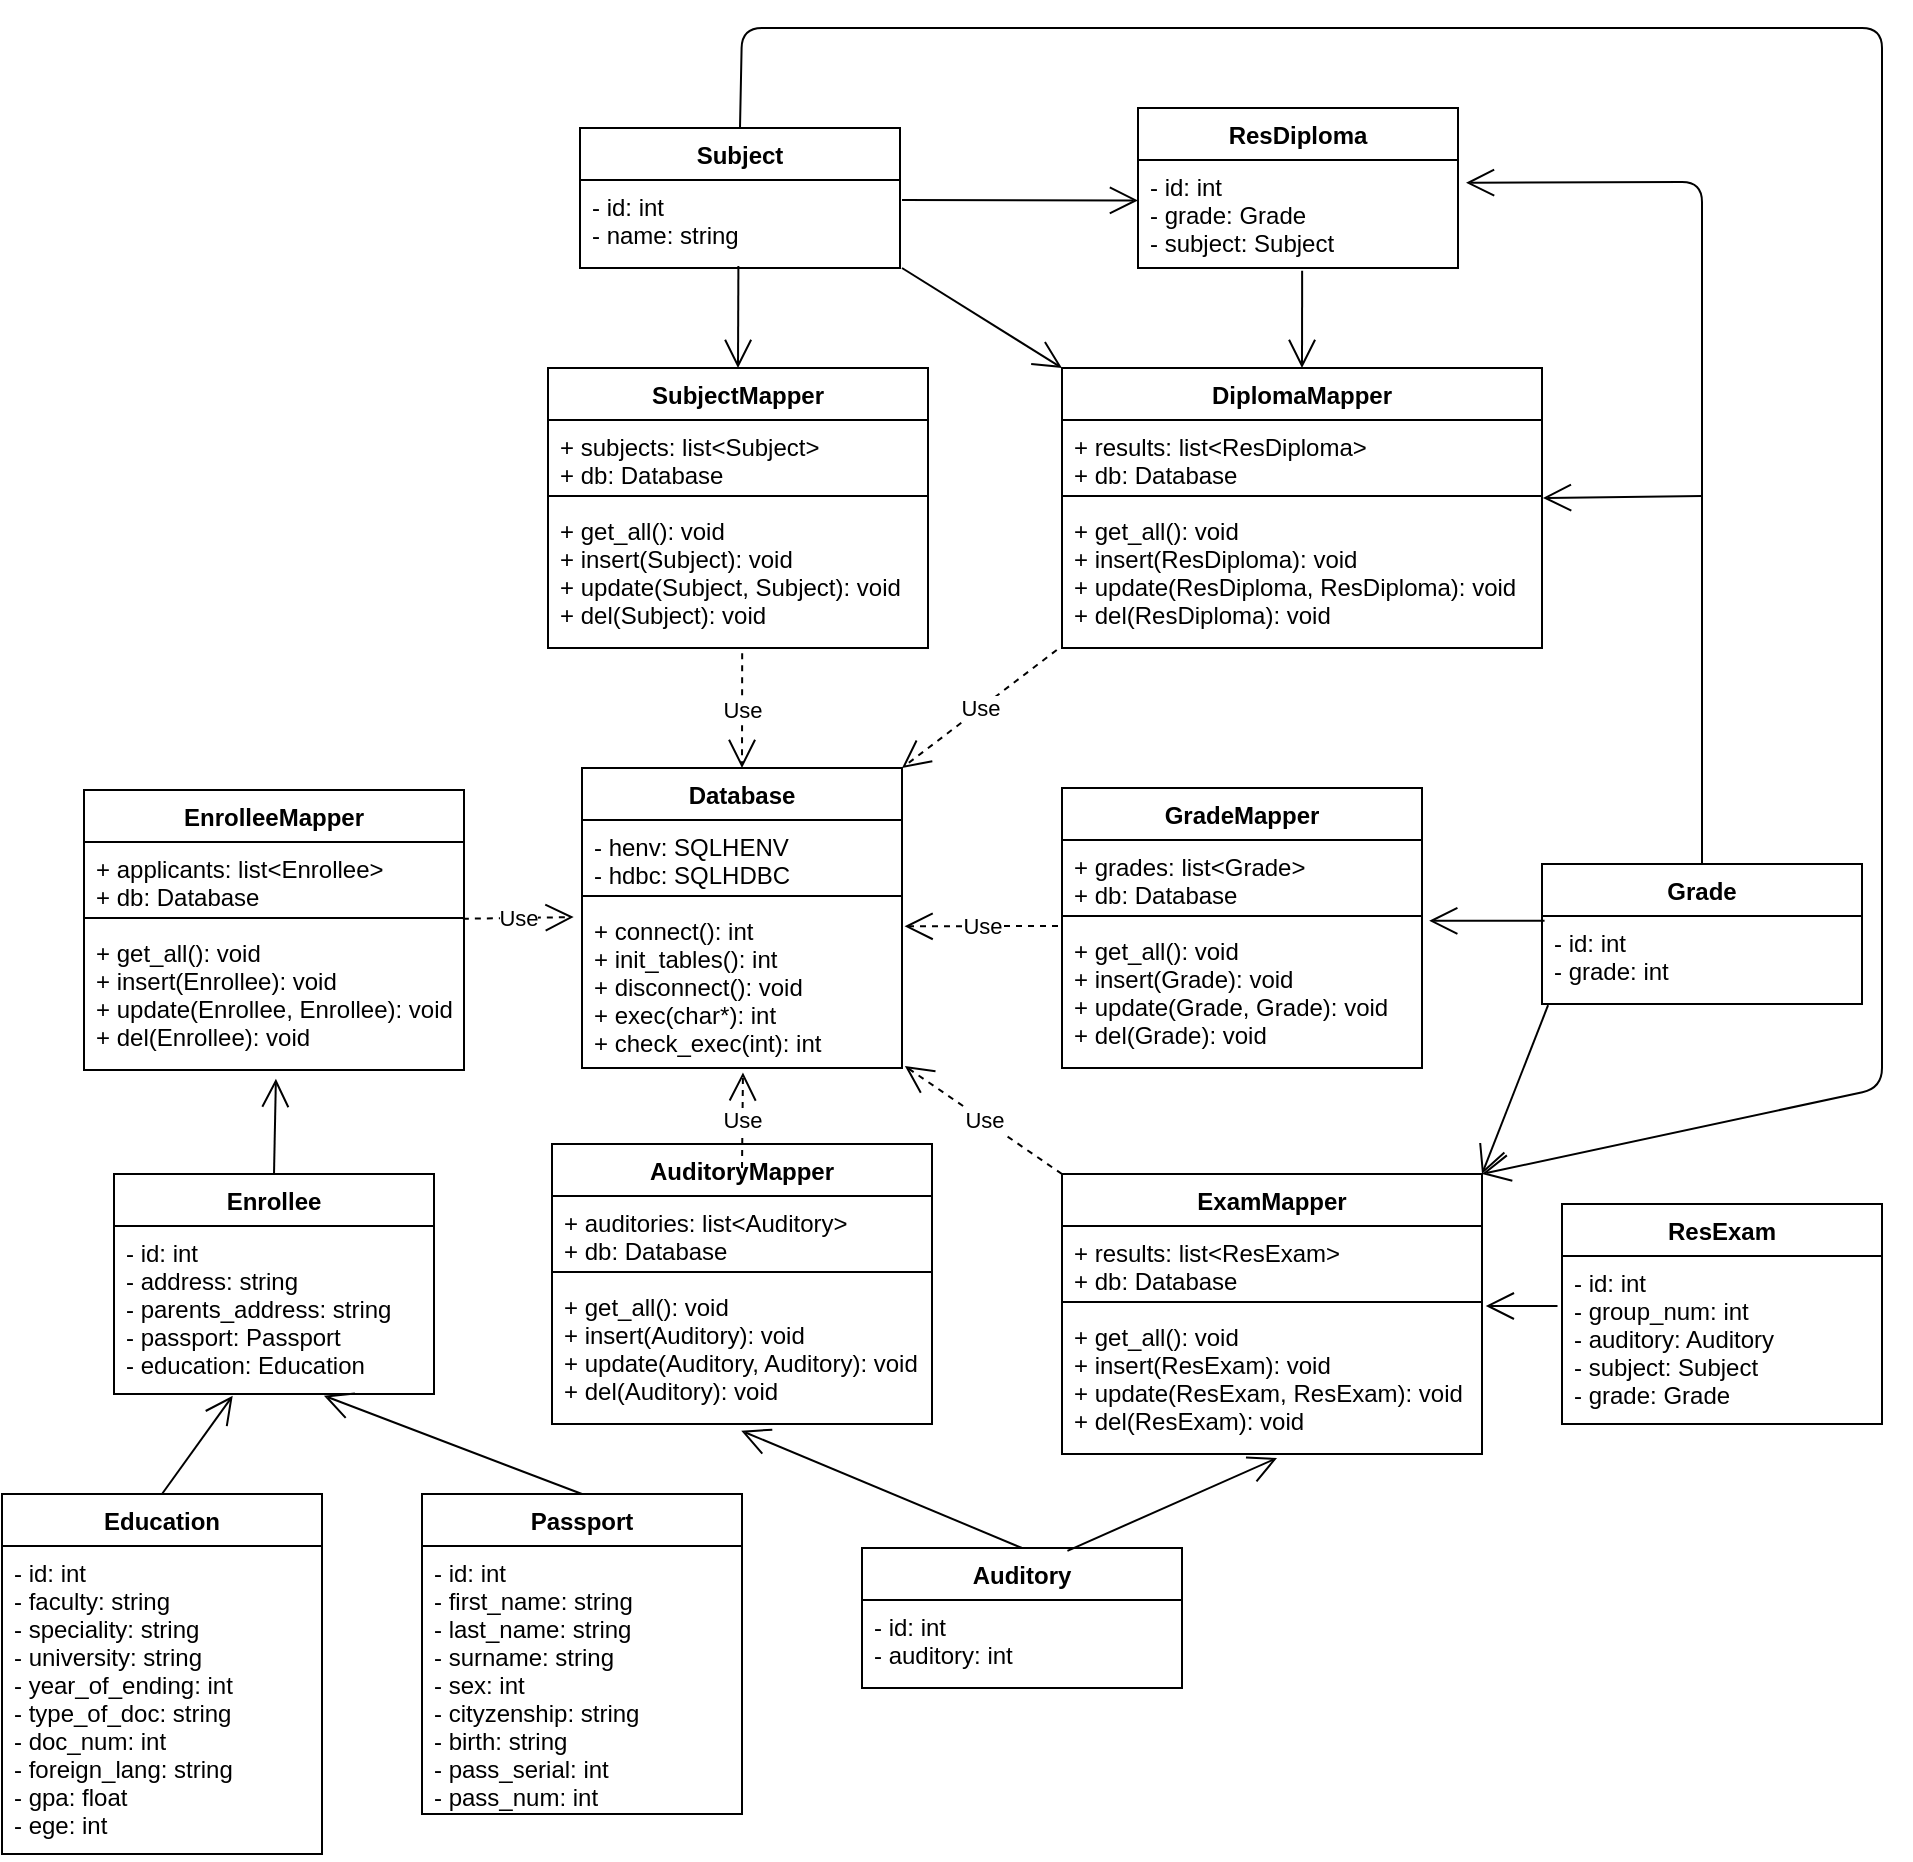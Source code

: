 <mxfile>
    <diagram id="qiJknRpX98F6hFCMzvM_" name="Страница 1">
        <mxGraphModel dx="1068" dy="1740" grid="1" gridSize="10" guides="1" tooltips="1" connect="1" arrows="1" fold="1" page="1" pageScale="1" pageWidth="827" pageHeight="1169" math="0" shadow="0">
            <root>
                <mxCell id="0"/>
                <mxCell id="1" parent="0"/>
                <mxCell id="2" value="Grade" style="swimlane;fontStyle=1;align=center;verticalAlign=top;childLayout=stackLayout;horizontal=1;startSize=26;horizontalStack=0;resizeParent=1;resizeParentMax=0;resizeLast=0;collapsible=1;marginBottom=0;" parent="1" vertex="1">
                    <mxGeometry x="780" y="298" width="160" height="70" as="geometry"/>
                </mxCell>
                <mxCell id="3" value="- id: int&#10;- grade: int" style="text;strokeColor=none;fillColor=none;align=left;verticalAlign=top;spacingLeft=4;spacingRight=4;overflow=hidden;rotatable=0;points=[[0,0.5],[1,0.5]];portConstraint=eastwest;" parent="2" vertex="1">
                    <mxGeometry y="26" width="160" height="44" as="geometry"/>
                </mxCell>
                <mxCell id="6" value="GradeMapper" style="swimlane;fontStyle=1;align=center;verticalAlign=top;childLayout=stackLayout;horizontal=1;startSize=26;horizontalStack=0;resizeParent=1;resizeParentMax=0;resizeLast=0;collapsible=1;marginBottom=0;" parent="1" vertex="1">
                    <mxGeometry x="540" y="260" width="180" height="140" as="geometry"/>
                </mxCell>
                <mxCell id="7" value="+ grades: list&lt;Grade&gt;&#10;+ db: Database" style="text;strokeColor=none;fillColor=none;align=left;verticalAlign=top;spacingLeft=4;spacingRight=4;overflow=hidden;rotatable=0;points=[[0,0.5],[1,0.5]];portConstraint=eastwest;" parent="6" vertex="1">
                    <mxGeometry y="26" width="180" height="34" as="geometry"/>
                </mxCell>
                <mxCell id="8" value="" style="line;strokeWidth=1;fillColor=none;align=left;verticalAlign=middle;spacingTop=-1;spacingLeft=3;spacingRight=3;rotatable=0;labelPosition=right;points=[];portConstraint=eastwest;strokeColor=inherit;" parent="6" vertex="1">
                    <mxGeometry y="60" width="180" height="8" as="geometry"/>
                </mxCell>
                <mxCell id="9" value="+ get_all(): void&#10;+ insert(Grade): void&#10;+ update(Grade, Grade): void&#10;+ del(Grade): void" style="text;strokeColor=none;fillColor=none;align=left;verticalAlign=top;spacingLeft=4;spacingRight=4;overflow=hidden;rotatable=0;points=[[0,0.5],[1,0.5]];portConstraint=eastwest;" parent="6" vertex="1">
                    <mxGeometry y="68" width="180" height="72" as="geometry"/>
                </mxCell>
                <mxCell id="10" value="Database" style="swimlane;fontStyle=1;align=center;verticalAlign=top;childLayout=stackLayout;horizontal=1;startSize=26;horizontalStack=0;resizeParent=1;resizeParentMax=0;resizeLast=0;collapsible=1;marginBottom=0;" parent="1" vertex="1">
                    <mxGeometry x="300" y="250" width="160" height="150" as="geometry"/>
                </mxCell>
                <mxCell id="11" value="- henv: SQLHENV&#10;- hdbc: SQLHDBC" style="text;strokeColor=none;fillColor=none;align=left;verticalAlign=top;spacingLeft=4;spacingRight=4;overflow=hidden;rotatable=0;points=[[0,0.5],[1,0.5]];portConstraint=eastwest;" parent="10" vertex="1">
                    <mxGeometry y="26" width="160" height="34" as="geometry"/>
                </mxCell>
                <mxCell id="12" value="" style="line;strokeWidth=1;fillColor=none;align=left;verticalAlign=middle;spacingTop=-1;spacingLeft=3;spacingRight=3;rotatable=0;labelPosition=right;points=[];portConstraint=eastwest;strokeColor=inherit;" parent="10" vertex="1">
                    <mxGeometry y="60" width="160" height="8" as="geometry"/>
                </mxCell>
                <mxCell id="13" value="+ connect(): int&#10;+ init_tables(): int&#10;+ disconnect(): void&#10;+ exec(char*): int&#10;+ check_exec(int): int" style="text;strokeColor=none;fillColor=none;align=left;verticalAlign=top;spacingLeft=4;spacingRight=4;overflow=hidden;rotatable=0;points=[[0,0.5],[1,0.5]];portConstraint=eastwest;" parent="10" vertex="1">
                    <mxGeometry y="68" width="160" height="82" as="geometry"/>
                </mxCell>
                <mxCell id="20" value="Use" style="endArrow=open;endSize=12;dashed=1;html=1;entryX=1.008;entryY=0.124;entryDx=0;entryDy=0;entryPerimeter=0;" parent="1" edge="1">
                    <mxGeometry width="160" relative="1" as="geometry">
                        <mxPoint x="538" y="329" as="sourcePoint"/>
                        <mxPoint x="461.28" y="329.168" as="targetPoint"/>
                    </mxGeometry>
                </mxCell>
                <mxCell id="21" value="" style="endArrow=open;endFill=1;endSize=12;html=1;exitX=0.008;exitY=0.055;exitDx=0;exitDy=0;exitPerimeter=0;entryX=1.02;entryY=-0.022;entryDx=0;entryDy=0;entryPerimeter=0;" parent="1" source="3" target="9" edge="1">
                    <mxGeometry width="160" relative="1" as="geometry">
                        <mxPoint x="600" y="310" as="sourcePoint"/>
                        <mxPoint x="760" y="310" as="targetPoint"/>
                    </mxGeometry>
                </mxCell>
                <mxCell id="22" value="Auditory" style="swimlane;fontStyle=1;align=center;verticalAlign=top;childLayout=stackLayout;horizontal=1;startSize=26;horizontalStack=0;resizeParent=1;resizeParentMax=0;resizeLast=0;collapsible=1;marginBottom=0;" parent="1" vertex="1">
                    <mxGeometry x="440" y="640" width="160" height="70" as="geometry"/>
                </mxCell>
                <mxCell id="23" value="- id: int&#10;- auditory: int" style="text;strokeColor=none;fillColor=none;align=left;verticalAlign=top;spacingLeft=4;spacingRight=4;overflow=hidden;rotatable=0;points=[[0,0.5],[1,0.5]];portConstraint=eastwest;" parent="22" vertex="1">
                    <mxGeometry y="26" width="160" height="44" as="geometry"/>
                </mxCell>
                <mxCell id="24" value="AuditoryMapper" style="swimlane;fontStyle=1;align=center;verticalAlign=top;childLayout=stackLayout;horizontal=1;startSize=26;horizontalStack=0;resizeParent=1;resizeParentMax=0;resizeLast=0;collapsible=1;marginBottom=0;" parent="1" vertex="1">
                    <mxGeometry x="285" y="438" width="190" height="140" as="geometry"/>
                </mxCell>
                <mxCell id="25" value="+ auditories: list&lt;Auditory&gt;&#10;+ db: Database" style="text;strokeColor=none;fillColor=none;align=left;verticalAlign=top;spacingLeft=4;spacingRight=4;overflow=hidden;rotatable=0;points=[[0,0.5],[1,0.5]];portConstraint=eastwest;" parent="24" vertex="1">
                    <mxGeometry y="26" width="190" height="34" as="geometry"/>
                </mxCell>
                <mxCell id="26" value="" style="line;strokeWidth=1;fillColor=none;align=left;verticalAlign=middle;spacingTop=-1;spacingLeft=3;spacingRight=3;rotatable=0;labelPosition=right;points=[];portConstraint=eastwest;strokeColor=inherit;" parent="24" vertex="1">
                    <mxGeometry y="60" width="190" height="8" as="geometry"/>
                </mxCell>
                <mxCell id="27" value="+ get_all(): void&#10;+ insert(Auditory): void&#10;+ update(Auditory, Auditory): void&#10;+ del(Auditory): void" style="text;strokeColor=none;fillColor=none;align=left;verticalAlign=top;spacingLeft=4;spacingRight=4;overflow=hidden;rotatable=0;points=[[0,0.5],[1,0.5]];portConstraint=eastwest;" parent="24" vertex="1">
                    <mxGeometry y="68" width="190" height="72" as="geometry"/>
                </mxCell>
                <mxCell id="31" value="DiplomaMapper" style="swimlane;fontStyle=1;align=center;verticalAlign=top;childLayout=stackLayout;horizontal=1;startSize=26;horizontalStack=0;resizeParent=1;resizeParentMax=0;resizeLast=0;collapsible=1;marginBottom=0;" parent="1" vertex="1">
                    <mxGeometry x="540" y="50" width="240" height="140" as="geometry"/>
                </mxCell>
                <mxCell id="32" value="+ results: list&lt;ResDiploma&gt;&#10;+ db: Database" style="text;strokeColor=none;fillColor=none;align=left;verticalAlign=top;spacingLeft=4;spacingRight=4;overflow=hidden;rotatable=0;points=[[0,0.5],[1,0.5]];portConstraint=eastwest;" parent="31" vertex="1">
                    <mxGeometry y="26" width="240" height="34" as="geometry"/>
                </mxCell>
                <mxCell id="33" value="" style="line;strokeWidth=1;fillColor=none;align=left;verticalAlign=middle;spacingTop=-1;spacingLeft=3;spacingRight=3;rotatable=0;labelPosition=right;points=[];portConstraint=eastwest;strokeColor=inherit;" parent="31" vertex="1">
                    <mxGeometry y="60" width="240" height="8" as="geometry"/>
                </mxCell>
                <mxCell id="34" value="+ get_all(): void&#10;+ insert(ResDiploma): void&#10;+ update(ResDiploma, ResDiploma): void&#10;+ del(ResDiploma): void" style="text;strokeColor=none;fillColor=none;align=left;verticalAlign=top;spacingLeft=4;spacingRight=4;overflow=hidden;rotatable=0;points=[[0,0.5],[1,0.5]];portConstraint=eastwest;" parent="31" vertex="1">
                    <mxGeometry y="68" width="240" height="72" as="geometry"/>
                </mxCell>
                <mxCell id="35" value="Use" style="endArrow=open;endSize=12;dashed=1;html=1;entryX=1;entryY=0;entryDx=0;entryDy=0;exitX=-0.011;exitY=1.014;exitDx=0;exitDy=0;exitPerimeter=0;" parent="1" source="34" target="10" edge="1">
                    <mxGeometry width="160" relative="1" as="geometry">
                        <mxPoint x="500.36" y="201.008" as="sourcePoint"/>
                        <mxPoint x="500" y="260" as="targetPoint"/>
                    </mxGeometry>
                </mxCell>
                <mxCell id="36" value="ResDiploma" style="swimlane;fontStyle=1;align=center;verticalAlign=top;childLayout=stackLayout;horizontal=1;startSize=26;horizontalStack=0;resizeParent=1;resizeParentMax=0;resizeLast=0;collapsible=1;marginBottom=0;" parent="1" vertex="1">
                    <mxGeometry x="578" y="-80" width="160" height="80" as="geometry"/>
                </mxCell>
                <mxCell id="37" value="- id: int&#10;- grade: Grade&#10;- subject: Subject" style="text;strokeColor=none;fillColor=none;align=left;verticalAlign=top;spacingLeft=4;spacingRight=4;overflow=hidden;rotatable=0;points=[[0,0.5],[1,0.5]];portConstraint=eastwest;" parent="36" vertex="1">
                    <mxGeometry y="26" width="160" height="54" as="geometry"/>
                </mxCell>
                <mxCell id="38" value="" style="endArrow=open;endFill=1;endSize=12;html=1;entryX=0.5;entryY=0;entryDx=0;entryDy=0;exitX=0.513;exitY=1.026;exitDx=0;exitDy=0;exitPerimeter=0;" parent="1" source="37" target="31" edge="1">
                    <mxGeometry width="160" relative="1" as="geometry">
                        <mxPoint x="659.86" y="0.002" as="sourcePoint"/>
                        <mxPoint x="659.5" y="47.01" as="targetPoint"/>
                    </mxGeometry>
                </mxCell>
                <mxCell id="39" value="Use" style="endArrow=open;endSize=12;dashed=1;html=1;entryX=0.503;entryY=1.027;entryDx=0;entryDy=0;entryPerimeter=0;" parent="1" target="13" edge="1">
                    <mxGeometry width="160" relative="1" as="geometry">
                        <mxPoint x="380" y="450" as="sourcePoint"/>
                        <mxPoint x="375" y="430.168" as="targetPoint"/>
                    </mxGeometry>
                </mxCell>
                <mxCell id="40" value="" style="endArrow=open;endFill=1;endSize=12;html=1;exitX=0.5;exitY=0;exitDx=0;exitDy=0;entryX=0.498;entryY=1.047;entryDx=0;entryDy=0;entryPerimeter=0;" parent="1" source="22" target="27" edge="1">
                    <mxGeometry width="160" relative="1" as="geometry">
                        <mxPoint x="376" y="630" as="sourcePoint"/>
                        <mxPoint x="420" y="590" as="targetPoint"/>
                    </mxGeometry>
                </mxCell>
                <mxCell id="41" value="SubjectMapper" style="swimlane;fontStyle=1;align=center;verticalAlign=top;childLayout=stackLayout;horizontal=1;startSize=26;horizontalStack=0;resizeParent=1;resizeParentMax=0;resizeLast=0;collapsible=1;marginBottom=0;" parent="1" vertex="1">
                    <mxGeometry x="283" y="50" width="190" height="140" as="geometry"/>
                </mxCell>
                <mxCell id="42" value="+ subjects: list&lt;Subject&gt;&#10;+ db: Database" style="text;strokeColor=none;fillColor=none;align=left;verticalAlign=top;spacingLeft=4;spacingRight=4;overflow=hidden;rotatable=0;points=[[0,0.5],[1,0.5]];portConstraint=eastwest;" parent="41" vertex="1">
                    <mxGeometry y="26" width="190" height="34" as="geometry"/>
                </mxCell>
                <mxCell id="43" value="" style="line;strokeWidth=1;fillColor=none;align=left;verticalAlign=middle;spacingTop=-1;spacingLeft=3;spacingRight=3;rotatable=0;labelPosition=right;points=[];portConstraint=eastwest;strokeColor=inherit;" parent="41" vertex="1">
                    <mxGeometry y="60" width="190" height="8" as="geometry"/>
                </mxCell>
                <mxCell id="44" value="+ get_all(): void&#10;+ insert(Subject): void&#10;+ update(Subject, Subject): void&#10;+ del(Subject): void" style="text;strokeColor=none;fillColor=none;align=left;verticalAlign=top;spacingLeft=4;spacingRight=4;overflow=hidden;rotatable=0;points=[[0,0.5],[1,0.5]];portConstraint=eastwest;fontStyle=0" parent="41" vertex="1">
                    <mxGeometry y="68" width="190" height="72" as="geometry"/>
                </mxCell>
                <mxCell id="45" value="Use" style="endArrow=open;endSize=12;dashed=1;html=1;entryX=0.5;entryY=0;entryDx=0;entryDy=0;exitX=0.511;exitY=1.036;exitDx=0;exitDy=0;exitPerimeter=0;" parent="1" source="44" target="10" edge="1">
                    <mxGeometry width="160" relative="1" as="geometry">
                        <mxPoint x="373.36" y="209.998" as="sourcePoint"/>
                        <mxPoint x="296" y="268.99" as="targetPoint"/>
                    </mxGeometry>
                </mxCell>
                <mxCell id="46" value="Subject" style="swimlane;fontStyle=1;align=center;verticalAlign=top;childLayout=stackLayout;horizontal=1;startSize=26;horizontalStack=0;resizeParent=1;resizeParentMax=0;resizeLast=0;collapsible=1;marginBottom=0;" parent="1" vertex="1">
                    <mxGeometry x="299" y="-70" width="160" height="70" as="geometry"/>
                </mxCell>
                <mxCell id="47" value="- id: int&#10;- name: string" style="text;strokeColor=none;fillColor=none;align=left;verticalAlign=top;spacingLeft=4;spacingRight=4;overflow=hidden;rotatable=0;points=[[0,0.5],[1,0.5]];portConstraint=eastwest;" parent="46" vertex="1">
                    <mxGeometry y="26" width="160" height="44" as="geometry"/>
                </mxCell>
                <mxCell id="48" value="" style="endArrow=open;endFill=1;endSize=12;html=1;entryX=0.5;entryY=0;entryDx=0;entryDy=0;exitX=0.495;exitY=0.977;exitDx=0;exitDy=0;exitPerimeter=0;" parent="1" source="47" target="41" edge="1">
                    <mxGeometry width="160" relative="1" as="geometry">
                        <mxPoint x="377.58" y="-0.996" as="sourcePoint"/>
                        <mxPoint x="377.5" y="47.6" as="targetPoint"/>
                    </mxGeometry>
                </mxCell>
                <mxCell id="49" value="" style="endArrow=open;endFill=1;endSize=12;html=1;entryX=0;entryY=0.374;entryDx=0;entryDy=0;entryPerimeter=0;" parent="1" target="37" edge="1">
                    <mxGeometry width="160" relative="1" as="geometry">
                        <mxPoint x="460" y="-34" as="sourcePoint"/>
                        <mxPoint x="388" y="60" as="targetPoint"/>
                    </mxGeometry>
                </mxCell>
                <mxCell id="51" value="" style="endArrow=open;endFill=1;endSize=12;html=1;entryX=1.025;entryY=0.211;entryDx=0;entryDy=0;entryPerimeter=0;exitX=0.5;exitY=0;exitDx=0;exitDy=0;" parent="1" source="2" target="37" edge="1">
                    <mxGeometry width="160" relative="1" as="geometry">
                        <mxPoint x="840" y="220" as="sourcePoint"/>
                        <mxPoint x="958" y="220.196" as="targetPoint"/>
                        <Array as="points">
                            <mxPoint x="860" y="-43"/>
                        </Array>
                    </mxGeometry>
                </mxCell>
                <mxCell id="52" value="" style="endArrow=open;endFill=1;endSize=12;html=1;entryX=1.002;entryY=-0.042;entryDx=0;entryDy=0;entryPerimeter=0;" parent="1" target="34" edge="1">
                    <mxGeometry width="160" relative="1" as="geometry">
                        <mxPoint x="860" y="114" as="sourcePoint"/>
                        <mxPoint x="800" y="140" as="targetPoint"/>
                    </mxGeometry>
                </mxCell>
                <mxCell id="53" value="" style="endArrow=open;endFill=1;endSize=12;html=1;entryX=0;entryY=0;entryDx=0;entryDy=0;" parent="1" target="31" edge="1">
                    <mxGeometry width="160" relative="1" as="geometry">
                        <mxPoint x="460" as="sourcePoint"/>
                        <mxPoint x="608" y="-3.804" as="targetPoint"/>
                    </mxGeometry>
                </mxCell>
                <mxCell id="54" value="Passport" style="swimlane;fontStyle=1;align=center;verticalAlign=top;childLayout=stackLayout;horizontal=1;startSize=26;horizontalStack=0;resizeParent=1;resizeParentMax=0;resizeLast=0;collapsible=1;marginBottom=0;" parent="1" vertex="1">
                    <mxGeometry x="220" y="613" width="160" height="160" as="geometry"/>
                </mxCell>
                <mxCell id="55" value="- id: int&#10;- first_name: string&#10;- last_name: string&#10;- surname: string&#10;- sex: int&#10;- cityzenship: string&#10;- birth: string&#10;- pass_serial: int&#10;- pass_num: int" style="text;strokeColor=none;fillColor=none;align=left;verticalAlign=top;spacingLeft=4;spacingRight=4;overflow=hidden;rotatable=0;points=[[0,0.5],[1,0.5]];portConstraint=eastwest;" parent="54" vertex="1">
                    <mxGeometry y="26" width="160" height="134" as="geometry"/>
                </mxCell>
                <mxCell id="56" value="Education" style="swimlane;fontStyle=1;align=center;verticalAlign=top;childLayout=stackLayout;horizontal=1;startSize=26;horizontalStack=0;resizeParent=1;resizeParentMax=0;resizeLast=0;collapsible=1;marginBottom=0;" parent="1" vertex="1">
                    <mxGeometry x="10" y="613" width="160" height="180" as="geometry"/>
                </mxCell>
                <mxCell id="57" value="- id: int&#10;- faculty: string&#10;- speciality: string&#10;- university: string&#10;- year_of_ending: int&#10;- type_of_doc: string&#10;- doc_num: int&#10;- foreign_lang: string&#10;- gpa: float&#10;- ege: int" style="text;strokeColor=none;fillColor=none;align=left;verticalAlign=top;spacingLeft=4;spacingRight=4;overflow=hidden;rotatable=0;points=[[0,0.5],[1,0.5]];portConstraint=eastwest;" parent="56" vertex="1">
                    <mxGeometry y="26" width="160" height="154" as="geometry"/>
                </mxCell>
                <mxCell id="58" value="Enrollee" style="swimlane;fontStyle=1;align=center;verticalAlign=top;childLayout=stackLayout;horizontal=1;startSize=26;horizontalStack=0;resizeParent=1;resizeParentMax=0;resizeLast=0;collapsible=1;marginBottom=0;" parent="1" vertex="1">
                    <mxGeometry x="66" y="453" width="160" height="110" as="geometry"/>
                </mxCell>
                <mxCell id="59" value="- id: int&#10;- address: string&#10;- parents_address: string&#10;- passport: Passport&#10;- education: Education" style="text;strokeColor=none;fillColor=none;align=left;verticalAlign=top;spacingLeft=4;spacingRight=4;overflow=hidden;rotatable=0;points=[[0,0.5],[1,0.5]];portConstraint=eastwest;" parent="58" vertex="1">
                    <mxGeometry y="26" width="160" height="84" as="geometry"/>
                </mxCell>
                <mxCell id="63" value="EnrolleeMapper" style="swimlane;fontStyle=1;align=center;verticalAlign=top;childLayout=stackLayout;horizontal=1;startSize=26;horizontalStack=0;resizeParent=1;resizeParentMax=0;resizeLast=0;collapsible=1;marginBottom=0;" parent="1" vertex="1">
                    <mxGeometry x="51" y="261" width="190" height="140" as="geometry"/>
                </mxCell>
                <mxCell id="64" value="+ applicants: list&lt;Enrollee&gt;&#10;+ db: Database" style="text;strokeColor=none;fillColor=none;align=left;verticalAlign=top;spacingLeft=4;spacingRight=4;overflow=hidden;rotatable=0;points=[[0,0.5],[1,0.5]];portConstraint=eastwest;" parent="63" vertex="1">
                    <mxGeometry y="26" width="190" height="34" as="geometry"/>
                </mxCell>
                <mxCell id="65" value="" style="line;strokeWidth=1;fillColor=none;align=left;verticalAlign=middle;spacingTop=-1;spacingLeft=3;spacingRight=3;rotatable=0;labelPosition=right;points=[];portConstraint=eastwest;strokeColor=inherit;" parent="63" vertex="1">
                    <mxGeometry y="60" width="190" height="8" as="geometry"/>
                </mxCell>
                <mxCell id="66" value="+ get_all(): void&#10;+ insert(Enrollee): void&#10;+ update(Enrollee, Enrollee): void&#10;+ del(Enrollee): void" style="text;strokeColor=none;fillColor=none;align=left;verticalAlign=top;spacingLeft=4;spacingRight=4;overflow=hidden;rotatable=0;points=[[0,0.5],[1,0.5]];portConstraint=eastwest;" parent="63" vertex="1">
                    <mxGeometry y="68" width="190" height="72" as="geometry"/>
                </mxCell>
                <mxCell id="67" value="Use" style="endArrow=open;endSize=12;dashed=1;html=1;exitX=0.997;exitY=-0.05;exitDx=0;exitDy=0;exitPerimeter=0;entryX=-0.026;entryY=0.08;entryDx=0;entryDy=0;entryPerimeter=0;" parent="1" source="66" target="13" edge="1">
                    <mxGeometry width="160" relative="1" as="geometry">
                        <mxPoint x="31.28" y="335.432" as="sourcePoint"/>
                        <mxPoint x="80" y="335" as="targetPoint"/>
                    </mxGeometry>
                </mxCell>
                <mxCell id="70" value="ResExam" style="swimlane;fontStyle=1;align=center;verticalAlign=top;childLayout=stackLayout;horizontal=1;startSize=26;horizontalStack=0;resizeParent=1;resizeParentMax=0;resizeLast=0;collapsible=1;marginBottom=0;" parent="1" vertex="1">
                    <mxGeometry x="790" y="468" width="160" height="110" as="geometry"/>
                </mxCell>
                <mxCell id="71" value="- id: int&#10;- group_num: int&#10;- auditory: Auditory&#10;- subject: Subject&#10;- grade: Grade" style="text;strokeColor=none;fillColor=none;align=left;verticalAlign=top;spacingLeft=4;spacingRight=4;overflow=hidden;rotatable=0;points=[[0,0.5],[1,0.5]];portConstraint=eastwest;" parent="70" vertex="1">
                    <mxGeometry y="26" width="160" height="84" as="geometry"/>
                </mxCell>
                <mxCell id="72" value="ExamMapper" style="swimlane;fontStyle=1;align=center;verticalAlign=top;childLayout=stackLayout;horizontal=1;startSize=26;horizontalStack=0;resizeParent=1;resizeParentMax=0;resizeLast=0;collapsible=1;marginBottom=0;" parent="1" vertex="1">
                    <mxGeometry x="540" y="453" width="210" height="140" as="geometry"/>
                </mxCell>
                <mxCell id="73" value="+ results: list&lt;ResExam&gt;&#10;+ db: Database" style="text;strokeColor=none;fillColor=none;align=left;verticalAlign=top;spacingLeft=4;spacingRight=4;overflow=hidden;rotatable=0;points=[[0,0.5],[1,0.5]];portConstraint=eastwest;" parent="72" vertex="1">
                    <mxGeometry y="26" width="210" height="34" as="geometry"/>
                </mxCell>
                <mxCell id="74" value="" style="line;strokeWidth=1;fillColor=none;align=left;verticalAlign=middle;spacingTop=-1;spacingLeft=3;spacingRight=3;rotatable=0;labelPosition=right;points=[];portConstraint=eastwest;strokeColor=inherit;" parent="72" vertex="1">
                    <mxGeometry y="60" width="210" height="8" as="geometry"/>
                </mxCell>
                <mxCell id="75" value="+ get_all(): void&#10;+ insert(ResExam): void&#10;+ update(ResExam, ResExam): void&#10;+ del(ResExam): void" style="text;strokeColor=none;fillColor=none;align=left;verticalAlign=top;spacingLeft=4;spacingRight=4;overflow=hidden;rotatable=0;points=[[0,0.5],[1,0.5]];portConstraint=eastwest;" parent="72" vertex="1">
                    <mxGeometry y="68" width="210" height="72" as="geometry"/>
                </mxCell>
                <mxCell id="76" value="Use" style="endArrow=open;endSize=12;dashed=1;html=1;entryX=1.009;entryY=0.988;entryDx=0;entryDy=0;entryPerimeter=0;exitX=0;exitY=0;exitDx=0;exitDy=0;" parent="1" source="72" target="13" edge="1">
                    <mxGeometry width="160" relative="1" as="geometry">
                        <mxPoint x="548" y="339" as="sourcePoint"/>
                        <mxPoint x="471.28" y="339.168" as="targetPoint"/>
                    </mxGeometry>
                </mxCell>
                <mxCell id="77" value="" style="endArrow=open;endFill=1;endSize=12;html=1;exitX=0.019;exitY=1.014;exitDx=0;exitDy=0;exitPerimeter=0;entryX=1;entryY=0;entryDx=0;entryDy=0;" parent="1" source="3" target="72" edge="1">
                    <mxGeometry width="160" relative="1" as="geometry">
                        <mxPoint x="791.28" y="336.42" as="sourcePoint"/>
                        <mxPoint x="733.6" y="336.416" as="targetPoint"/>
                    </mxGeometry>
                </mxCell>
                <mxCell id="78" value="" style="endArrow=open;endFill=1;endSize=12;html=1;exitX=0.5;exitY=0;exitDx=0;exitDy=0;entryX=1;entryY=0;entryDx=0;entryDy=0;" parent="1" source="46" target="72" edge="1">
                    <mxGeometry width="160" relative="1" as="geometry">
                        <mxPoint x="801.28" y="346.42" as="sourcePoint"/>
                        <mxPoint x="743.6" y="346.416" as="targetPoint"/>
                        <Array as="points">
                            <mxPoint x="380" y="-120"/>
                            <mxPoint x="950" y="-120"/>
                            <mxPoint x="950" y="410"/>
                        </Array>
                    </mxGeometry>
                </mxCell>
                <mxCell id="79" value="" style="endArrow=open;endFill=1;endSize=12;html=1;exitX=0.642;exitY=0.02;exitDx=0;exitDy=0;entryX=0.512;entryY=1.028;entryDx=0;entryDy=0;entryPerimeter=0;exitPerimeter=0;" parent="1" source="22" target="75" edge="1">
                    <mxGeometry width="160" relative="1" as="geometry">
                        <mxPoint x="811.28" y="356.42" as="sourcePoint"/>
                        <mxPoint x="753.6" y="356.416" as="targetPoint"/>
                    </mxGeometry>
                </mxCell>
                <mxCell id="80" value="" style="endArrow=open;endFill=1;endSize=12;html=1;exitX=-0.014;exitY=0.298;exitDx=0;exitDy=0;exitPerimeter=0;entryX=1.009;entryY=-0.028;entryDx=0;entryDy=0;entryPerimeter=0;" parent="1" source="71" target="75" edge="1">
                    <mxGeometry width="160" relative="1" as="geometry">
                        <mxPoint x="782.2" y="513.62" as="sourcePoint"/>
                        <mxPoint x="753.36" y="520.776" as="targetPoint"/>
                    </mxGeometry>
                </mxCell>
                <mxCell id="82" value="" style="endArrow=open;endFill=1;endSize=12;html=1;exitX=0.5;exitY=0;exitDx=0;exitDy=0;entryX=0.505;entryY=1.061;entryDx=0;entryDy=0;entryPerimeter=0;" parent="1" source="58" target="66" edge="1">
                    <mxGeometry width="160" relative="1" as="geometry">
                        <mxPoint x="126" y="424" as="sourcePoint"/>
                        <mxPoint y="401" as="targetPoint"/>
                    </mxGeometry>
                </mxCell>
                <mxCell id="83" value="" style="endArrow=open;endFill=1;endSize=12;html=1;exitX=0.5;exitY=0;exitDx=0;exitDy=0;entryX=0.371;entryY=1.01;entryDx=0;entryDy=0;entryPerimeter=0;" parent="1" source="56" target="59" edge="1">
                    <mxGeometry width="160" relative="1" as="geometry">
                        <mxPoint x="156" y="463" as="sourcePoint"/>
                        <mxPoint x="156.95" y="415.392" as="targetPoint"/>
                    </mxGeometry>
                </mxCell>
                <mxCell id="84" value="" style="endArrow=open;endFill=1;endSize=12;html=1;exitX=0.5;exitY=0;exitDx=0;exitDy=0;entryX=0.656;entryY=1.01;entryDx=0;entryDy=0;entryPerimeter=0;" parent="1" source="54" target="59" edge="1">
                    <mxGeometry width="160" relative="1" as="geometry">
                        <mxPoint x="166" y="473" as="sourcePoint"/>
                        <mxPoint x="166.95" y="425.392" as="targetPoint"/>
                    </mxGeometry>
                </mxCell>
            </root>
        </mxGraphModel>
    </diagram>
</mxfile>